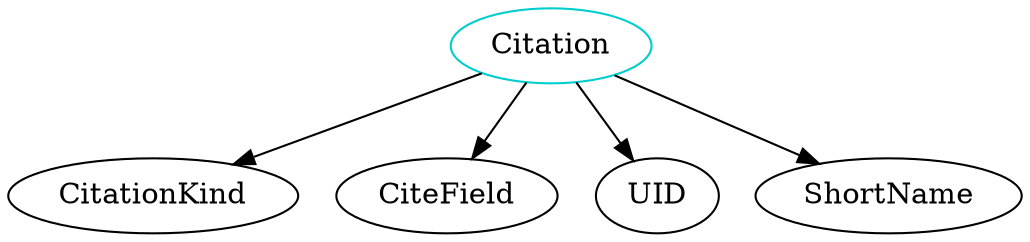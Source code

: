 digraph citation{
Citation -> CitationKind;
Citation -> CiteField;
Citation -> UID;
Citation -> ShortName;
Citation	[shape=oval, color=cyan3, label="Citation"];
}
